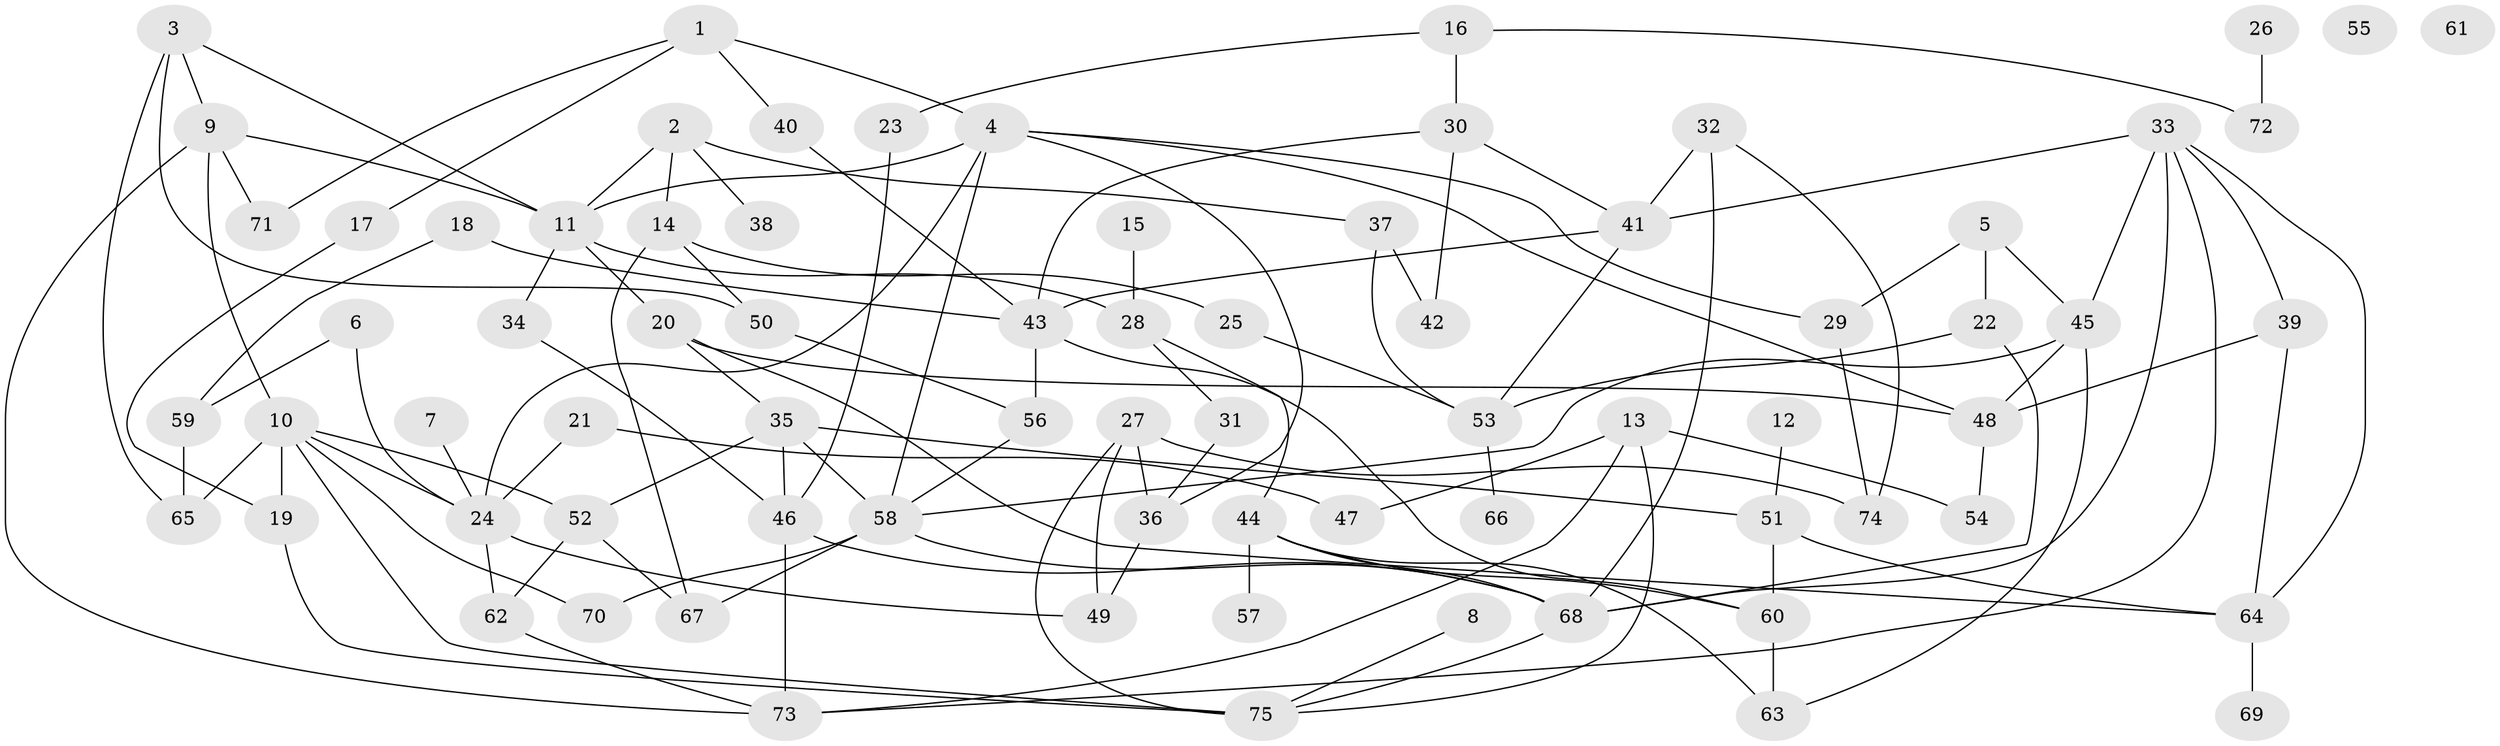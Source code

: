 // coarse degree distribution, {4: 0.20454545454545456, 3: 0.1590909090909091, 8: 0.06818181818181818, 6: 0.13636363636363635, 7: 0.09090909090909091, 1: 0.13636363636363635, 9: 0.022727272727272728, 2: 0.09090909090909091, 5: 0.045454545454545456, 0: 0.045454545454545456}
// Generated by graph-tools (version 1.1) at 2025/41/03/06/25 10:41:24]
// undirected, 75 vertices, 126 edges
graph export_dot {
graph [start="1"]
  node [color=gray90,style=filled];
  1;
  2;
  3;
  4;
  5;
  6;
  7;
  8;
  9;
  10;
  11;
  12;
  13;
  14;
  15;
  16;
  17;
  18;
  19;
  20;
  21;
  22;
  23;
  24;
  25;
  26;
  27;
  28;
  29;
  30;
  31;
  32;
  33;
  34;
  35;
  36;
  37;
  38;
  39;
  40;
  41;
  42;
  43;
  44;
  45;
  46;
  47;
  48;
  49;
  50;
  51;
  52;
  53;
  54;
  55;
  56;
  57;
  58;
  59;
  60;
  61;
  62;
  63;
  64;
  65;
  66;
  67;
  68;
  69;
  70;
  71;
  72;
  73;
  74;
  75;
  1 -- 4;
  1 -- 17;
  1 -- 40;
  1 -- 71;
  2 -- 11;
  2 -- 14;
  2 -- 37;
  2 -- 38;
  3 -- 9;
  3 -- 11;
  3 -- 50;
  3 -- 65;
  4 -- 11;
  4 -- 24;
  4 -- 29;
  4 -- 36;
  4 -- 48;
  4 -- 58;
  5 -- 22;
  5 -- 29;
  5 -- 45;
  6 -- 24;
  6 -- 59;
  7 -- 24;
  8 -- 75;
  9 -- 10;
  9 -- 11;
  9 -- 71;
  9 -- 73;
  10 -- 19;
  10 -- 24;
  10 -- 52;
  10 -- 65;
  10 -- 70;
  10 -- 75;
  11 -- 20;
  11 -- 28;
  11 -- 34;
  12 -- 51;
  13 -- 47;
  13 -- 54;
  13 -- 73;
  13 -- 75;
  14 -- 25;
  14 -- 50;
  14 -- 67;
  15 -- 28;
  16 -- 23;
  16 -- 30;
  16 -- 72;
  17 -- 19;
  18 -- 43;
  18 -- 59;
  19 -- 75;
  20 -- 35;
  20 -- 48;
  20 -- 64;
  21 -- 24;
  21 -- 47;
  22 -- 53;
  22 -- 68;
  23 -- 46;
  24 -- 49;
  24 -- 62;
  25 -- 53;
  26 -- 72;
  27 -- 36;
  27 -- 49;
  27 -- 74;
  27 -- 75;
  28 -- 31;
  28 -- 44;
  29 -- 74;
  30 -- 41;
  30 -- 42;
  30 -- 43;
  31 -- 36;
  32 -- 41;
  32 -- 68;
  32 -- 74;
  33 -- 39;
  33 -- 41;
  33 -- 45;
  33 -- 64;
  33 -- 68;
  33 -- 73;
  34 -- 46;
  35 -- 46;
  35 -- 51;
  35 -- 52;
  35 -- 58;
  36 -- 49;
  37 -- 42;
  37 -- 53;
  39 -- 48;
  39 -- 64;
  40 -- 43;
  41 -- 43;
  41 -- 53;
  43 -- 56;
  43 -- 60;
  44 -- 57;
  44 -- 60;
  44 -- 63;
  44 -- 68;
  45 -- 48;
  45 -- 58;
  45 -- 63;
  46 -- 68;
  46 -- 73;
  48 -- 54;
  50 -- 56;
  51 -- 60;
  51 -- 64;
  52 -- 62;
  52 -- 67;
  53 -- 66;
  56 -- 58;
  58 -- 67;
  58 -- 68;
  58 -- 70;
  59 -- 65;
  60 -- 63;
  62 -- 73;
  64 -- 69;
  68 -- 75;
}

